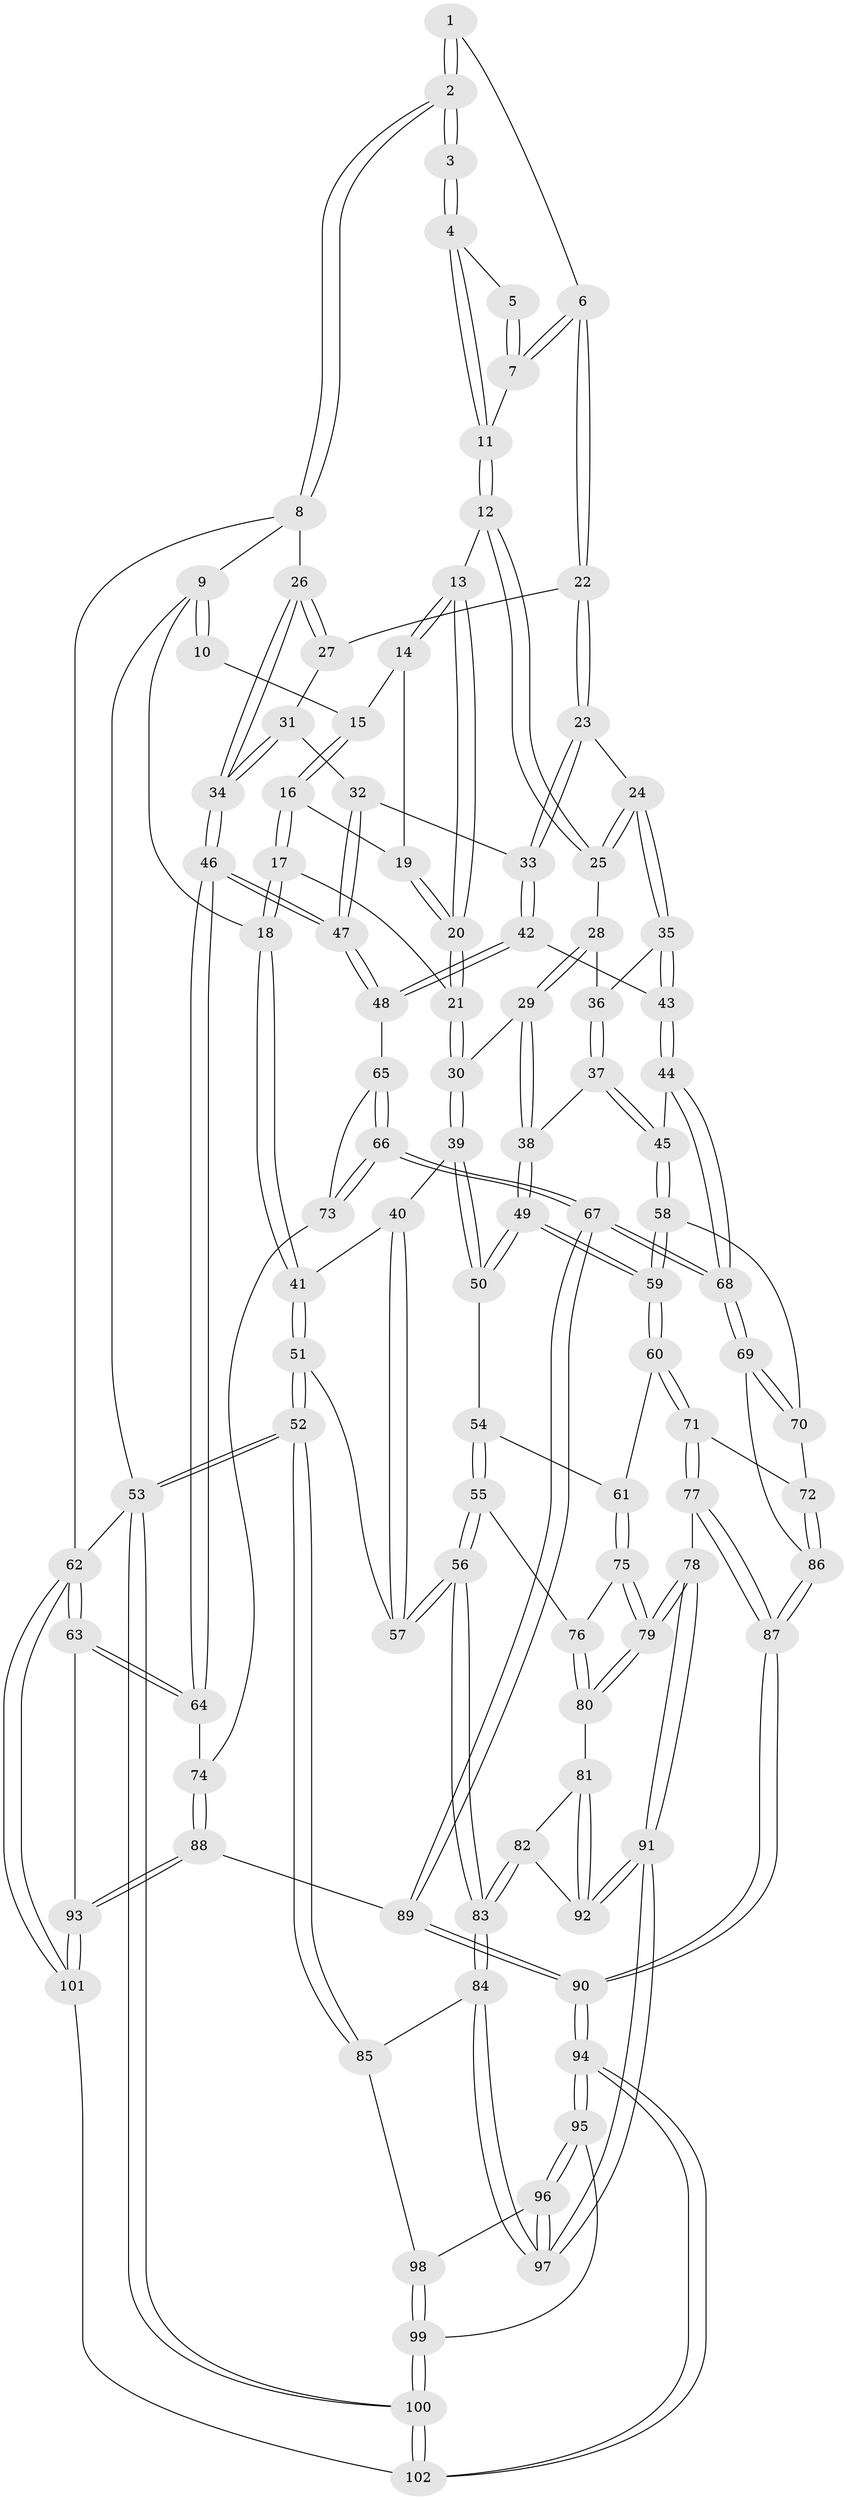 // Generated by graph-tools (version 1.1) at 2025/00/03/09/25 05:00:53]
// undirected, 102 vertices, 252 edges
graph export_dot {
graph [start="1"]
  node [color=gray90,style=filled];
  1 [pos="+0.8968090312883467+0.041248735932414675"];
  2 [pos="+1+0"];
  3 [pos="+0.6979726533173425+0"];
  4 [pos="+0.6922827167037972+0.0454521466894312"];
  5 [pos="+0.8468394521953196+0.045651046071185586"];
  6 [pos="+0.8051704443895242+0.14011722831888726"];
  7 [pos="+0.7136627276738859+0.06655364123013577"];
  8 [pos="+1+0"];
  9 [pos="+0+0"];
  10 [pos="+0.34926470036147866+0"];
  11 [pos="+0.6920969805697127+0.05019260130468891"];
  12 [pos="+0.6104207926681402+0.14566145535967503"];
  13 [pos="+0.5459531737787621+0.12721474697117618"];
  14 [pos="+0.4690966121684288+0.04529205721236186"];
  15 [pos="+0.3682401336283409+0"];
  16 [pos="+0.37163232579860245+0.12757366488318128"];
  17 [pos="+0.3612967405018089+0.2124993588856843"];
  18 [pos="+0+0"];
  19 [pos="+0.43281100441264436+0.1299503676241877"];
  20 [pos="+0.4009767123244033+0.2598656305819048"];
  21 [pos="+0.3947777555535741+0.2684832567174485"];
  22 [pos="+0.8138890673781505+0.17235540348404735"];
  23 [pos="+0.7568951264415132+0.2848533972846718"];
  24 [pos="+0.7278730140505224+0.286319717162405"];
  25 [pos="+0.6162439189494394+0.17094917892177433"];
  26 [pos="+1+0"];
  27 [pos="+0.9001372323624686+0.18673990248453298"];
  28 [pos="+0.5420288454303287+0.28032224273229767"];
  29 [pos="+0.4416857701851862+0.3451878277355911"];
  30 [pos="+0.3944145362144801+0.3211204392646814"];
  31 [pos="+0.9087759238463369+0.22087683406145983"];
  32 [pos="+0.8774932983290734+0.32761502375592516"];
  33 [pos="+0.8084269534970613+0.32863318482391435"];
  34 [pos="+1+0.40431505027610265"];
  35 [pos="+0.7017287167570817+0.31198252621542444"];
  36 [pos="+0.6648703731597609+0.3262034554656123"];
  37 [pos="+0.5561096246114634+0.4261225758009129"];
  38 [pos="+0.44583484465654066+0.3507204410410621"];
  39 [pos="+0.2864236270264133+0.3657578361874331"];
  40 [pos="+0.2728733405663626+0.3674164552460035"];
  41 [pos="+0+0"];
  42 [pos="+0.7990077482040355+0.4936420563332998"];
  43 [pos="+0.6904980269552429+0.48843489200183887"];
  44 [pos="+0.6422450930241697+0.5071168239064224"];
  45 [pos="+0.5911708488746644+0.4917619404509612"];
  46 [pos="+1+0.4344982271706013"];
  47 [pos="+1+0.43363707387019224"];
  48 [pos="+0.811408722136957+0.5046633226352369"];
  49 [pos="+0.4246411022162908+0.535470886786556"];
  50 [pos="+0.33527997947578175+0.47773522023571313"];
  51 [pos="+0+0.4252681095480571"];
  52 [pos="+0+0.7307341805686595"];
  53 [pos="+0+1"];
  54 [pos="+0.3340548913038736+0.5299430450989583"];
  55 [pos="+0.22326857230331143+0.5836664933150236"];
  56 [pos="+0.19287768628985383+0.5707185845952203"];
  57 [pos="+0.17769270196776504+0.5213108684437646"];
  58 [pos="+0.5532066117500024+0.5323028445775428"];
  59 [pos="+0.4306090277064803+0.5656730469754703"];
  60 [pos="+0.4176714511561831+0.5879326619477515"];
  61 [pos="+0.4097671895022562+0.5913124667626704"];
  62 [pos="+1+1"];
  63 [pos="+1+0.918770161097679"];
  64 [pos="+1+0.5602313912079758"];
  65 [pos="+0.8147898912125886+0.563806762054074"];
  66 [pos="+0.7984704318778838+0.669601065178517"];
  67 [pos="+0.7431461274664021+0.7642543210069511"];
  68 [pos="+0.6865327168879259+0.7082682213525662"];
  69 [pos="+0.6316034151969901+0.6931361497006875"];
  70 [pos="+0.5513855076148909+0.5876048335333325"];
  71 [pos="+0.48797583337631867+0.6613033807192376"];
  72 [pos="+0.5035189583211341+0.6638045170466189"];
  73 [pos="+1+0.6165453414530924"];
  74 [pos="+1+0.6147409916587296"];
  75 [pos="+0.40045681028255314+0.599208597074725"];
  76 [pos="+0.24270984121746922+0.5975087801366622"];
  77 [pos="+0.4048912885230048+0.7682934263029404"];
  78 [pos="+0.3905339045343133+0.7576760343730027"];
  79 [pos="+0.3550747374964726+0.7176299035097861"];
  80 [pos="+0.3064179945741298+0.710659356079919"];
  81 [pos="+0.27678198694655465+0.7332152592530359"];
  82 [pos="+0.1506603064078124+0.7411966395565064"];
  83 [pos="+0.09329247478048945+0.7361635023676828"];
  84 [pos="+0.09115033210065183+0.7377255055952665"];
  85 [pos="+0.049649832049619334+0.7577105654383727"];
  86 [pos="+0.5387902195836015+0.6918922794501887"];
  87 [pos="+0.46701582878459375+0.8742076491546078"];
  88 [pos="+0.8226639463009257+0.8331106912685926"];
  89 [pos="+0.7494887549099408+0.800634087509523"];
  90 [pos="+0.5082076225124275+1"];
  91 [pos="+0.27233867099905146+0.8272455426965427"];
  92 [pos="+0.27003331673682746+0.8173872671810554"];
  93 [pos="+0.830669874845315+0.8392947418517456"];
  94 [pos="+0.47264779330459106+1"];
  95 [pos="+0.2817652534899667+0.9341143960342029"];
  96 [pos="+0.280287401980683+0.9318774198745575"];
  97 [pos="+0.2667763407185731+0.8717014081533606"];
  98 [pos="+0.0969813441326577+0.8557409694650451"];
  99 [pos="+0.09364303778168236+0.9757376404939346"];
  100 [pos="+0+1"];
  101 [pos="+0.9287915475363773+1"];
  102 [pos="+0.4722555721978416+1"];
  1 -- 2;
  1 -- 2;
  1 -- 6;
  2 -- 3;
  2 -- 3;
  2 -- 8;
  2 -- 8;
  3 -- 4;
  3 -- 4;
  4 -- 5;
  4 -- 11;
  4 -- 11;
  5 -- 7;
  5 -- 7;
  6 -- 7;
  6 -- 7;
  6 -- 22;
  6 -- 22;
  7 -- 11;
  8 -- 9;
  8 -- 26;
  8 -- 62;
  9 -- 10;
  9 -- 10;
  9 -- 18;
  9 -- 53;
  10 -- 15;
  11 -- 12;
  11 -- 12;
  12 -- 13;
  12 -- 25;
  12 -- 25;
  13 -- 14;
  13 -- 14;
  13 -- 20;
  13 -- 20;
  14 -- 15;
  14 -- 19;
  15 -- 16;
  15 -- 16;
  16 -- 17;
  16 -- 17;
  16 -- 19;
  17 -- 18;
  17 -- 18;
  17 -- 21;
  18 -- 41;
  18 -- 41;
  19 -- 20;
  19 -- 20;
  20 -- 21;
  20 -- 21;
  21 -- 30;
  21 -- 30;
  22 -- 23;
  22 -- 23;
  22 -- 27;
  23 -- 24;
  23 -- 33;
  23 -- 33;
  24 -- 25;
  24 -- 25;
  24 -- 35;
  24 -- 35;
  25 -- 28;
  26 -- 27;
  26 -- 27;
  26 -- 34;
  26 -- 34;
  27 -- 31;
  28 -- 29;
  28 -- 29;
  28 -- 36;
  29 -- 30;
  29 -- 38;
  29 -- 38;
  30 -- 39;
  30 -- 39;
  31 -- 32;
  31 -- 34;
  31 -- 34;
  32 -- 33;
  32 -- 47;
  32 -- 47;
  33 -- 42;
  33 -- 42;
  34 -- 46;
  34 -- 46;
  35 -- 36;
  35 -- 43;
  35 -- 43;
  36 -- 37;
  36 -- 37;
  37 -- 38;
  37 -- 45;
  37 -- 45;
  38 -- 49;
  38 -- 49;
  39 -- 40;
  39 -- 50;
  39 -- 50;
  40 -- 41;
  40 -- 57;
  40 -- 57;
  41 -- 51;
  41 -- 51;
  42 -- 43;
  42 -- 48;
  42 -- 48;
  43 -- 44;
  43 -- 44;
  44 -- 45;
  44 -- 68;
  44 -- 68;
  45 -- 58;
  45 -- 58;
  46 -- 47;
  46 -- 47;
  46 -- 64;
  46 -- 64;
  47 -- 48;
  47 -- 48;
  48 -- 65;
  49 -- 50;
  49 -- 50;
  49 -- 59;
  49 -- 59;
  50 -- 54;
  51 -- 52;
  51 -- 52;
  51 -- 57;
  52 -- 53;
  52 -- 53;
  52 -- 85;
  52 -- 85;
  53 -- 100;
  53 -- 100;
  53 -- 62;
  54 -- 55;
  54 -- 55;
  54 -- 61;
  55 -- 56;
  55 -- 56;
  55 -- 76;
  56 -- 57;
  56 -- 57;
  56 -- 83;
  56 -- 83;
  58 -- 59;
  58 -- 59;
  58 -- 70;
  59 -- 60;
  59 -- 60;
  60 -- 61;
  60 -- 71;
  60 -- 71;
  61 -- 75;
  61 -- 75;
  62 -- 63;
  62 -- 63;
  62 -- 101;
  62 -- 101;
  63 -- 64;
  63 -- 64;
  63 -- 93;
  64 -- 74;
  65 -- 66;
  65 -- 66;
  65 -- 73;
  66 -- 67;
  66 -- 67;
  66 -- 73;
  66 -- 73;
  67 -- 68;
  67 -- 68;
  67 -- 89;
  67 -- 89;
  68 -- 69;
  68 -- 69;
  69 -- 70;
  69 -- 70;
  69 -- 86;
  70 -- 72;
  71 -- 72;
  71 -- 77;
  71 -- 77;
  72 -- 86;
  72 -- 86;
  73 -- 74;
  74 -- 88;
  74 -- 88;
  75 -- 76;
  75 -- 79;
  75 -- 79;
  76 -- 80;
  76 -- 80;
  77 -- 78;
  77 -- 87;
  77 -- 87;
  78 -- 79;
  78 -- 79;
  78 -- 91;
  78 -- 91;
  79 -- 80;
  79 -- 80;
  80 -- 81;
  81 -- 82;
  81 -- 92;
  81 -- 92;
  82 -- 83;
  82 -- 83;
  82 -- 92;
  83 -- 84;
  83 -- 84;
  84 -- 85;
  84 -- 97;
  84 -- 97;
  85 -- 98;
  86 -- 87;
  86 -- 87;
  87 -- 90;
  87 -- 90;
  88 -- 89;
  88 -- 93;
  88 -- 93;
  89 -- 90;
  89 -- 90;
  90 -- 94;
  90 -- 94;
  91 -- 92;
  91 -- 92;
  91 -- 97;
  91 -- 97;
  93 -- 101;
  93 -- 101;
  94 -- 95;
  94 -- 95;
  94 -- 102;
  94 -- 102;
  95 -- 96;
  95 -- 96;
  95 -- 99;
  96 -- 97;
  96 -- 97;
  96 -- 98;
  98 -- 99;
  98 -- 99;
  99 -- 100;
  99 -- 100;
  100 -- 102;
  100 -- 102;
  101 -- 102;
}

